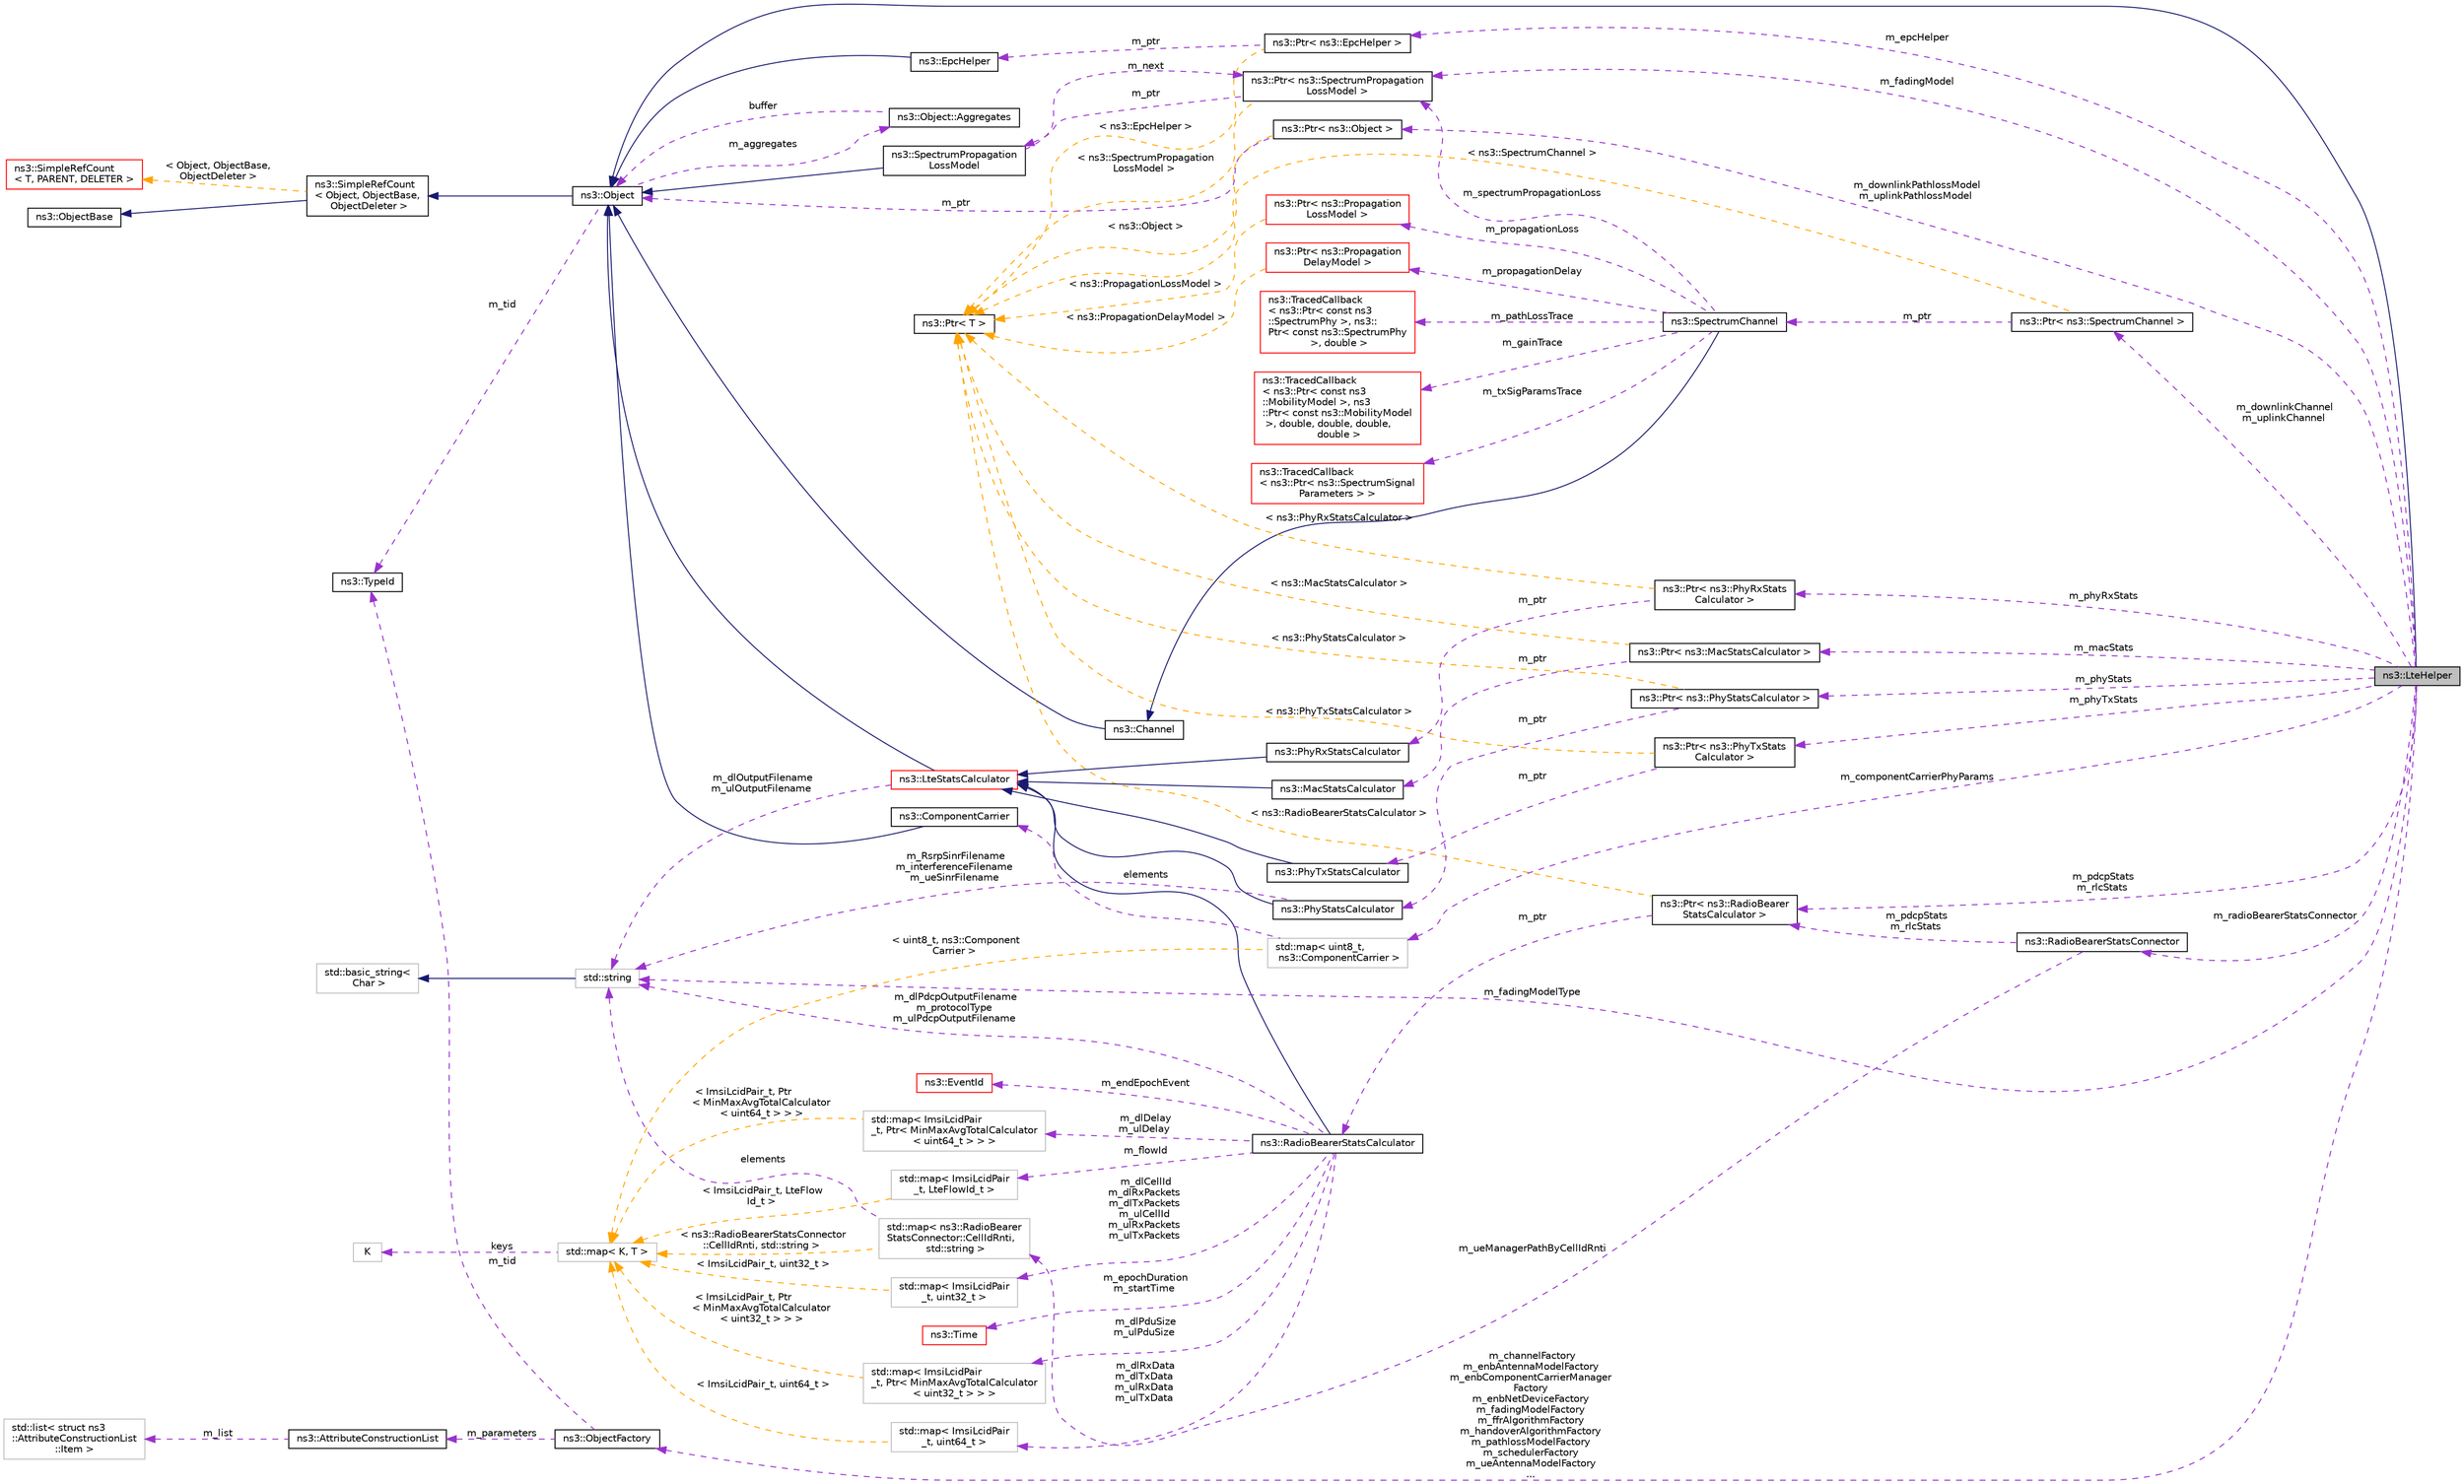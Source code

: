 digraph "ns3::LteHelper"
{
 // LATEX_PDF_SIZE
  edge [fontname="Helvetica",fontsize="10",labelfontname="Helvetica",labelfontsize="10"];
  node [fontname="Helvetica",fontsize="10",shape=record];
  rankdir="LR";
  Node1 [label="ns3::LteHelper",height=0.2,width=0.4,color="black", fillcolor="grey75", style="filled", fontcolor="black",tooltip="Creation and configuration of LTE entities."];
  Node2 -> Node1 [dir="back",color="midnightblue",fontsize="10",style="solid",fontname="Helvetica"];
  Node2 [label="ns3::Object",height=0.2,width=0.4,color="black", fillcolor="white", style="filled",URL="$classns3_1_1_object.html",tooltip="A base class which provides memory management and object aggregation."];
  Node3 -> Node2 [dir="back",color="midnightblue",fontsize="10",style="solid",fontname="Helvetica"];
  Node3 [label="ns3::SimpleRefCount\l\< Object, ObjectBase,\l ObjectDeleter \>",height=0.2,width=0.4,color="black", fillcolor="white", style="filled",URL="$classns3_1_1_simple_ref_count.html",tooltip=" "];
  Node4 -> Node3 [dir="back",color="midnightblue",fontsize="10",style="solid",fontname="Helvetica"];
  Node4 [label="ns3::ObjectBase",height=0.2,width=0.4,color="black", fillcolor="white", style="filled",URL="$classns3_1_1_object_base.html",tooltip="Anchor the ns-3 type and attribute system."];
  Node5 -> Node3 [dir="back",color="orange",fontsize="10",style="dashed",label=" \< Object, ObjectBase,\l ObjectDeleter \>" ,fontname="Helvetica"];
  Node5 [label="ns3::SimpleRefCount\l\< T, PARENT, DELETER \>",height=0.2,width=0.4,color="red", fillcolor="white", style="filled",URL="$classns3_1_1_simple_ref_count.html",tooltip="A template-based reference counting class."];
  Node7 -> Node2 [dir="back",color="darkorchid3",fontsize="10",style="dashed",label=" m_tid" ,fontname="Helvetica"];
  Node7 [label="ns3::TypeId",height=0.2,width=0.4,color="black", fillcolor="white", style="filled",URL="$classns3_1_1_type_id.html",tooltip="a unique identifier for an interface."];
  Node8 -> Node2 [dir="back",color="darkorchid3",fontsize="10",style="dashed",label=" m_aggregates" ,fontname="Helvetica"];
  Node8 [label="ns3::Object::Aggregates",height=0.2,width=0.4,color="black", fillcolor="white", style="filled",URL="$structns3_1_1_object_1_1_aggregates.html",tooltip="The list of Objects aggregated to this one."];
  Node2 -> Node8 [dir="back",color="darkorchid3",fontsize="10",style="dashed",label=" buffer" ,fontname="Helvetica"];
  Node9 -> Node1 [dir="back",color="darkorchid3",fontsize="10",style="dashed",label=" m_downlinkChannel\nm_uplinkChannel" ,fontname="Helvetica"];
  Node9 [label="ns3::Ptr\< ns3::SpectrumChannel \>",height=0.2,width=0.4,color="black", fillcolor="white", style="filled",URL="$classns3_1_1_ptr.html",tooltip=" "];
  Node10 -> Node9 [dir="back",color="darkorchid3",fontsize="10",style="dashed",label=" m_ptr" ,fontname="Helvetica"];
  Node10 [label="ns3::SpectrumChannel",height=0.2,width=0.4,color="black", fillcolor="white", style="filled",URL="$classns3_1_1_spectrum_channel.html",tooltip="Defines the interface for spectrum-aware channel implementations."];
  Node11 -> Node10 [dir="back",color="midnightblue",fontsize="10",style="solid",fontname="Helvetica"];
  Node11 [label="ns3::Channel",height=0.2,width=0.4,color="black", fillcolor="white", style="filled",URL="$classns3_1_1_channel.html",tooltip="Abstract Channel Base Class."];
  Node2 -> Node11 [dir="back",color="midnightblue",fontsize="10",style="solid",fontname="Helvetica"];
  Node12 -> Node10 [dir="back",color="darkorchid3",fontsize="10",style="dashed",label=" m_spectrumPropagationLoss" ,fontname="Helvetica"];
  Node12 [label="ns3::Ptr\< ns3::SpectrumPropagation\lLossModel \>",height=0.2,width=0.4,color="black", fillcolor="white", style="filled",URL="$classns3_1_1_ptr.html",tooltip=" "];
  Node13 -> Node12 [dir="back",color="darkorchid3",fontsize="10",style="dashed",label=" m_ptr" ,fontname="Helvetica"];
  Node13 [label="ns3::SpectrumPropagation\lLossModel",height=0.2,width=0.4,color="black", fillcolor="white", style="filled",URL="$classns3_1_1_spectrum_propagation_loss_model.html",tooltip="spectrum-aware propagation loss model"];
  Node2 -> Node13 [dir="back",color="midnightblue",fontsize="10",style="solid",fontname="Helvetica"];
  Node12 -> Node13 [dir="back",color="darkorchid3",fontsize="10",style="dashed",label=" m_next" ,fontname="Helvetica"];
  Node14 -> Node12 [dir="back",color="orange",fontsize="10",style="dashed",label=" \< ns3::SpectrumPropagation\lLossModel \>" ,fontname="Helvetica"];
  Node14 [label="ns3::Ptr\< T \>",height=0.2,width=0.4,color="black", fillcolor="white", style="filled",URL="$classns3_1_1_ptr.html",tooltip="Smart pointer class similar to boost::intrusive_ptr."];
  Node15 -> Node10 [dir="back",color="darkorchid3",fontsize="10",style="dashed",label=" m_pathLossTrace" ,fontname="Helvetica"];
  Node15 [label="ns3::TracedCallback\l\< ns3::Ptr\< const ns3\l::SpectrumPhy \>, ns3::\lPtr\< const ns3::SpectrumPhy\l \>, double \>",height=0.2,width=0.4,color="red", fillcolor="white", style="filled",URL="$classns3_1_1_traced_callback.html",tooltip=" "];
  Node26 -> Node10 [dir="back",color="darkorchid3",fontsize="10",style="dashed",label=" m_propagationDelay" ,fontname="Helvetica"];
  Node26 [label="ns3::Ptr\< ns3::Propagation\lDelayModel \>",height=0.2,width=0.4,color="red", fillcolor="white", style="filled",URL="$classns3_1_1_ptr.html",tooltip=" "];
  Node14 -> Node26 [dir="back",color="orange",fontsize="10",style="dashed",label=" \< ns3::PropagationDelayModel \>" ,fontname="Helvetica"];
  Node28 -> Node10 [dir="back",color="darkorchid3",fontsize="10",style="dashed",label=" m_propagationLoss" ,fontname="Helvetica"];
  Node28 [label="ns3::Ptr\< ns3::Propagation\lLossModel \>",height=0.2,width=0.4,color="red", fillcolor="white", style="filled",URL="$classns3_1_1_ptr.html",tooltip=" "];
  Node14 -> Node28 [dir="back",color="orange",fontsize="10",style="dashed",label=" \< ns3::PropagationLossModel \>" ,fontname="Helvetica"];
  Node30 -> Node10 [dir="back",color="darkorchid3",fontsize="10",style="dashed",label=" m_gainTrace" ,fontname="Helvetica"];
  Node30 [label="ns3::TracedCallback\l\< ns3::Ptr\< const ns3\l::MobilityModel \>, ns3\l::Ptr\< const ns3::MobilityModel\l \>, double, double, double,\l double \>",height=0.2,width=0.4,color="red", fillcolor="white", style="filled",URL="$classns3_1_1_traced_callback.html",tooltip=" "];
  Node31 -> Node10 [dir="back",color="darkorchid3",fontsize="10",style="dashed",label=" m_txSigParamsTrace" ,fontname="Helvetica"];
  Node31 [label="ns3::TracedCallback\l\< ns3::Ptr\< ns3::SpectrumSignal\lParameters \> \>",height=0.2,width=0.4,color="red", fillcolor="white", style="filled",URL="$classns3_1_1_traced_callback.html",tooltip=" "];
  Node14 -> Node9 [dir="back",color="orange",fontsize="10",style="dashed",label=" \< ns3::SpectrumChannel \>" ,fontname="Helvetica"];
  Node32 -> Node1 [dir="back",color="darkorchid3",fontsize="10",style="dashed",label=" m_pdcpStats\nm_rlcStats" ,fontname="Helvetica"];
  Node32 [label="ns3::Ptr\< ns3::RadioBearer\lStatsCalculator \>",height=0.2,width=0.4,color="black", fillcolor="white", style="filled",URL="$classns3_1_1_ptr.html",tooltip=" "];
  Node33 -> Node32 [dir="back",color="darkorchid3",fontsize="10",style="dashed",label=" m_ptr" ,fontname="Helvetica"];
  Node33 [label="ns3::RadioBearerStatsCalculator",height=0.2,width=0.4,color="black", fillcolor="white", style="filled",URL="$classns3_1_1_radio_bearer_stats_calculator.html",tooltip="This class is an ns-3 trace sink that performs the calculation of PDU statistics for uplink and downl..."];
  Node34 -> Node33 [dir="back",color="midnightblue",fontsize="10",style="solid",fontname="Helvetica"];
  Node34 [label="ns3::LteStatsCalculator",height=0.2,width=0.4,color="red", fillcolor="white", style="filled",URL="$classns3_1_1_lte_stats_calculator.html",tooltip="Base class for ***StatsCalculator classes."];
  Node2 -> Node34 [dir="back",color="midnightblue",fontsize="10",style="solid",fontname="Helvetica"];
  Node36 -> Node34 [dir="back",color="darkorchid3",fontsize="10",style="dashed",label=" m_dlOutputFilename\nm_ulOutputFilename" ,fontname="Helvetica"];
  Node36 [label="std::string",height=0.2,width=0.4,color="grey75", fillcolor="white", style="filled",tooltip=" "];
  Node37 -> Node36 [dir="back",color="midnightblue",fontsize="10",style="solid",fontname="Helvetica"];
  Node37 [label="std::basic_string\<\l Char \>",height=0.2,width=0.4,color="grey75", fillcolor="white", style="filled",tooltip=" "];
  Node41 -> Node33 [dir="back",color="darkorchid3",fontsize="10",style="dashed",label=" m_dlDelay\nm_ulDelay" ,fontname="Helvetica"];
  Node41 [label="std::map\< ImsiLcidPair\l_t, Ptr\< MinMaxAvgTotalCalculator\l\< uint64_t \> \> \>",height=0.2,width=0.4,color="grey75", fillcolor="white", style="filled",tooltip=" "];
  Node38 -> Node41 [dir="back",color="orange",fontsize="10",style="dashed",label=" \< ImsiLcidPair_t, Ptr\l\< MinMaxAvgTotalCalculator\l\< uint64_t \> \> \>" ,fontname="Helvetica"];
  Node38 [label="std::map\< K, T \>",height=0.2,width=0.4,color="grey75", fillcolor="white", style="filled",tooltip=" "];
  Node39 -> Node38 [dir="back",color="darkorchid3",fontsize="10",style="dashed",label=" keys" ,fontname="Helvetica"];
  Node39 [label="K",height=0.2,width=0.4,color="grey75", fillcolor="white", style="filled",tooltip=" "];
  Node52 -> Node33 [dir="back",color="darkorchid3",fontsize="10",style="dashed",label=" m_flowId" ,fontname="Helvetica"];
  Node52 [label="std::map\< ImsiLcidPair\l_t, LteFlowId_t \>",height=0.2,width=0.4,color="grey75", fillcolor="white", style="filled",tooltip=" "];
  Node38 -> Node52 [dir="back",color="orange",fontsize="10",style="dashed",label=" \< ImsiLcidPair_t, LteFlow\lId_t \>" ,fontname="Helvetica"];
  Node54 -> Node33 [dir="back",color="darkorchid3",fontsize="10",style="dashed",label=" m_dlCellId\nm_dlRxPackets\nm_dlTxPackets\nm_ulCellId\nm_ulRxPackets\nm_ulTxPackets" ,fontname="Helvetica"];
  Node54 [label="std::map\< ImsiLcidPair\l_t, uint32_t \>",height=0.2,width=0.4,color="grey75", fillcolor="white", style="filled",tooltip=" "];
  Node38 -> Node54 [dir="back",color="orange",fontsize="10",style="dashed",label=" \< ImsiLcidPair_t, uint32_t \>" ,fontname="Helvetica"];
  Node46 -> Node33 [dir="back",color="darkorchid3",fontsize="10",style="dashed",label=" m_endEpochEvent" ,fontname="Helvetica"];
  Node46 [label="ns3::EventId",height=0.2,width=0.4,color="red", fillcolor="white", style="filled",URL="$classns3_1_1_event_id.html",tooltip="An identifier for simulation events."];
  Node55 -> Node33 [dir="back",color="darkorchid3",fontsize="10",style="dashed",label=" m_dlPduSize\nm_ulPduSize" ,fontname="Helvetica"];
  Node55 [label="std::map\< ImsiLcidPair\l_t, Ptr\< MinMaxAvgTotalCalculator\l\< uint32_t \> \> \>",height=0.2,width=0.4,color="grey75", fillcolor="white", style="filled",tooltip=" "];
  Node38 -> Node55 [dir="back",color="orange",fontsize="10",style="dashed",label=" \< ImsiLcidPair_t, Ptr\l\< MinMaxAvgTotalCalculator\l\< uint32_t \> \> \>" ,fontname="Helvetica"];
  Node58 -> Node33 [dir="back",color="darkorchid3",fontsize="10",style="dashed",label=" m_epochDuration\nm_startTime" ,fontname="Helvetica"];
  Node58 [label="ns3::Time",height=0.2,width=0.4,color="red", fillcolor="white", style="filled",URL="$classns3_1_1_time.html",tooltip="Simulation virtual time values and global simulation resolution."];
  Node36 -> Node33 [dir="back",color="darkorchid3",fontsize="10",style="dashed",label=" m_dlPdcpOutputFilename\nm_protocolType\nm_ulPdcpOutputFilename" ,fontname="Helvetica"];
  Node60 -> Node33 [dir="back",color="darkorchid3",fontsize="10",style="dashed",label=" m_dlRxData\nm_dlTxData\nm_ulRxData\nm_ulTxData" ,fontname="Helvetica"];
  Node60 [label="std::map\< ImsiLcidPair\l_t, uint64_t \>",height=0.2,width=0.4,color="grey75", fillcolor="white", style="filled",tooltip=" "];
  Node38 -> Node60 [dir="back",color="orange",fontsize="10",style="dashed",label=" \< ImsiLcidPair_t, uint64_t \>" ,fontname="Helvetica"];
  Node14 -> Node32 [dir="back",color="orange",fontsize="10",style="dashed",label=" \< ns3::RadioBearerStatsCalculator \>" ,fontname="Helvetica"];
  Node61 -> Node1 [dir="back",color="darkorchid3",fontsize="10",style="dashed",label=" m_epcHelper" ,fontname="Helvetica"];
  Node61 [label="ns3::Ptr\< ns3::EpcHelper \>",height=0.2,width=0.4,color="black", fillcolor="white", style="filled",URL="$classns3_1_1_ptr.html",tooltip=" "];
  Node62 -> Node61 [dir="back",color="darkorchid3",fontsize="10",style="dashed",label=" m_ptr" ,fontname="Helvetica"];
  Node62 [label="ns3::EpcHelper",height=0.2,width=0.4,color="black", fillcolor="white", style="filled",URL="$classns3_1_1_epc_helper.html",tooltip="Base helper class to handle the creation of the EPC entities."];
  Node2 -> Node62 [dir="back",color="midnightblue",fontsize="10",style="solid",fontname="Helvetica"];
  Node14 -> Node61 [dir="back",color="orange",fontsize="10",style="dashed",label=" \< ns3::EpcHelper \>" ,fontname="Helvetica"];
  Node12 -> Node1 [dir="back",color="darkorchid3",fontsize="10",style="dashed",label=" m_fadingModel" ,fontname="Helvetica"];
  Node63 -> Node1 [dir="back",color="darkorchid3",fontsize="10",style="dashed",label=" m_phyStats" ,fontname="Helvetica"];
  Node63 [label="ns3::Ptr\< ns3::PhyStatsCalculator \>",height=0.2,width=0.4,color="black", fillcolor="white", style="filled",URL="$classns3_1_1_ptr.html",tooltip=" "];
  Node64 -> Node63 [dir="back",color="darkorchid3",fontsize="10",style="dashed",label=" m_ptr" ,fontname="Helvetica"];
  Node64 [label="ns3::PhyStatsCalculator",height=0.2,width=0.4,color="black", fillcolor="white", style="filled",URL="$classns3_1_1_phy_stats_calculator.html",tooltip="Takes care of storing the information generated at PHY layer."];
  Node34 -> Node64 [dir="back",color="midnightblue",fontsize="10",style="solid",fontname="Helvetica"];
  Node36 -> Node64 [dir="back",color="darkorchid3",fontsize="10",style="dashed",label=" m_RsrpSinrFilename\nm_interferenceFilename\nm_ueSinrFilename" ,fontname="Helvetica"];
  Node14 -> Node63 [dir="back",color="orange",fontsize="10",style="dashed",label=" \< ns3::PhyStatsCalculator \>" ,fontname="Helvetica"];
  Node65 -> Node1 [dir="back",color="darkorchid3",fontsize="10",style="dashed",label=" m_channelFactory\nm_enbAntennaModelFactory\nm_enbComponentCarrierManager\lFactory\nm_enbNetDeviceFactory\nm_fadingModelFactory\nm_ffrAlgorithmFactory\nm_handoverAlgorithmFactory\nm_pathlossModelFactory\nm_schedulerFactory\nm_ueAntennaModelFactory\n..." ,fontname="Helvetica"];
  Node65 [label="ns3::ObjectFactory",height=0.2,width=0.4,color="black", fillcolor="white", style="filled",URL="$classns3_1_1_object_factory.html",tooltip="Instantiate subclasses of ns3::Object."];
  Node7 -> Node65 [dir="back",color="darkorchid3",fontsize="10",style="dashed",label=" m_tid" ,fontname="Helvetica"];
  Node66 -> Node65 [dir="back",color="darkorchid3",fontsize="10",style="dashed",label=" m_parameters" ,fontname="Helvetica"];
  Node66 [label="ns3::AttributeConstructionList",height=0.2,width=0.4,color="black", fillcolor="white", style="filled",URL="$classns3_1_1_attribute_construction_list.html",tooltip="List of Attribute name, value and checker triples used to construct Objects."];
  Node67 -> Node66 [dir="back",color="darkorchid3",fontsize="10",style="dashed",label=" m_list" ,fontname="Helvetica"];
  Node67 [label="std::list\< struct ns3\l::AttributeConstructionList\l::Item \>",height=0.2,width=0.4,color="grey75", fillcolor="white", style="filled",tooltip=" "];
  Node36 -> Node1 [dir="back",color="darkorchid3",fontsize="10",style="dashed",label=" m_fadingModelType" ,fontname="Helvetica"];
  Node75 -> Node1 [dir="back",color="darkorchid3",fontsize="10",style="dashed",label=" m_componentCarrierPhyParams" ,fontname="Helvetica"];
  Node75 [label="std::map\< uint8_t,\l ns3::ComponentCarrier \>",height=0.2,width=0.4,color="grey75", fillcolor="white", style="filled",tooltip=" "];
  Node76 -> Node75 [dir="back",color="darkorchid3",fontsize="10",style="dashed",label=" elements" ,fontname="Helvetica"];
  Node76 [label="ns3::ComponentCarrier",height=0.2,width=0.4,color="black", fillcolor="white", style="filled",URL="$classns3_1_1_component_carrier.html",tooltip="ComponentCarrier Object, it defines a single Carrier This is the parent class for both ComponentCarri..."];
  Node2 -> Node76 [dir="back",color="midnightblue",fontsize="10",style="solid",fontname="Helvetica"];
  Node38 -> Node75 [dir="back",color="orange",fontsize="10",style="dashed",label=" \< uint8_t, ns3::Component\lCarrier \>" ,fontname="Helvetica"];
  Node77 -> Node1 [dir="back",color="darkorchid3",fontsize="10",style="dashed",label=" m_phyRxStats" ,fontname="Helvetica"];
  Node77 [label="ns3::Ptr\< ns3::PhyRxStats\lCalculator \>",height=0.2,width=0.4,color="black", fillcolor="white", style="filled",URL="$classns3_1_1_ptr.html",tooltip=" "];
  Node78 -> Node77 [dir="back",color="darkorchid3",fontsize="10",style="dashed",label=" m_ptr" ,fontname="Helvetica"];
  Node78 [label="ns3::PhyRxStatsCalculator",height=0.2,width=0.4,color="black", fillcolor="white", style="filled",URL="$classns3_1_1_phy_rx_stats_calculator.html",tooltip="Takes care of storing the information generated at PHY layer regarding reception."];
  Node34 -> Node78 [dir="back",color="midnightblue",fontsize="10",style="solid",fontname="Helvetica"];
  Node14 -> Node77 [dir="back",color="orange",fontsize="10",style="dashed",label=" \< ns3::PhyRxStatsCalculator \>" ,fontname="Helvetica"];
  Node79 -> Node1 [dir="back",color="darkorchid3",fontsize="10",style="dashed",label=" m_phyTxStats" ,fontname="Helvetica"];
  Node79 [label="ns3::Ptr\< ns3::PhyTxStats\lCalculator \>",height=0.2,width=0.4,color="black", fillcolor="white", style="filled",URL="$classns3_1_1_ptr.html",tooltip=" "];
  Node80 -> Node79 [dir="back",color="darkorchid3",fontsize="10",style="dashed",label=" m_ptr" ,fontname="Helvetica"];
  Node80 [label="ns3::PhyTxStatsCalculator",height=0.2,width=0.4,color="black", fillcolor="white", style="filled",URL="$classns3_1_1_phy_tx_stats_calculator.html",tooltip="Takes care of storing the information generated at PHY layer regarding transmission."];
  Node34 -> Node80 [dir="back",color="midnightblue",fontsize="10",style="solid",fontname="Helvetica"];
  Node14 -> Node79 [dir="back",color="orange",fontsize="10",style="dashed",label=" \< ns3::PhyTxStatsCalculator \>" ,fontname="Helvetica"];
  Node81 -> Node1 [dir="back",color="darkorchid3",fontsize="10",style="dashed",label=" m_radioBearerStatsConnector" ,fontname="Helvetica"];
  Node81 [label="ns3::RadioBearerStatsConnector",height=0.2,width=0.4,color="black", fillcolor="white", style="filled",URL="$classns3_1_1_radio_bearer_stats_connector.html",tooltip="This class is very useful when user needs to collect statistics from PDCP and RLC."];
  Node32 -> Node81 [dir="back",color="darkorchid3",fontsize="10",style="dashed",label=" m_pdcpStats\nm_rlcStats" ,fontname="Helvetica"];
  Node82 -> Node81 [dir="back",color="darkorchid3",fontsize="10",style="dashed",label=" m_ueManagerPathByCellIdRnti" ,fontname="Helvetica"];
  Node82 [label="std::map\< ns3::RadioBearer\lStatsConnector::CellIdRnti,\l std::string \>",height=0.2,width=0.4,color="grey75", fillcolor="white", style="filled",tooltip=" "];
  Node36 -> Node82 [dir="back",color="darkorchid3",fontsize="10",style="dashed",label=" elements" ,fontname="Helvetica"];
  Node38 -> Node82 [dir="back",color="orange",fontsize="10",style="dashed",label=" \< ns3::RadioBearerStatsConnector\l::CellIdRnti, std::string \>" ,fontname="Helvetica"];
  Node84 -> Node1 [dir="back",color="darkorchid3",fontsize="10",style="dashed",label=" m_macStats" ,fontname="Helvetica"];
  Node84 [label="ns3::Ptr\< ns3::MacStatsCalculator \>",height=0.2,width=0.4,color="black", fillcolor="white", style="filled",URL="$classns3_1_1_ptr.html",tooltip=" "];
  Node85 -> Node84 [dir="back",color="darkorchid3",fontsize="10",style="dashed",label=" m_ptr" ,fontname="Helvetica"];
  Node85 [label="ns3::MacStatsCalculator",height=0.2,width=0.4,color="black", fillcolor="white", style="filled",URL="$classns3_1_1_mac_stats_calculator.html",tooltip="Takes care of storing the information generated at MAC layer."];
  Node34 -> Node85 [dir="back",color="midnightblue",fontsize="10",style="solid",fontname="Helvetica"];
  Node14 -> Node84 [dir="back",color="orange",fontsize="10",style="dashed",label=" \< ns3::MacStatsCalculator \>" ,fontname="Helvetica"];
  Node86 -> Node1 [dir="back",color="darkorchid3",fontsize="10",style="dashed",label=" m_downlinkPathlossModel\nm_uplinkPathlossModel" ,fontname="Helvetica"];
  Node86 [label="ns3::Ptr\< ns3::Object \>",height=0.2,width=0.4,color="black", fillcolor="white", style="filled",URL="$classns3_1_1_ptr.html",tooltip=" "];
  Node2 -> Node86 [dir="back",color="darkorchid3",fontsize="10",style="dashed",label=" m_ptr" ,fontname="Helvetica"];
  Node14 -> Node86 [dir="back",color="orange",fontsize="10",style="dashed",label=" \< ns3::Object \>" ,fontname="Helvetica"];
}

